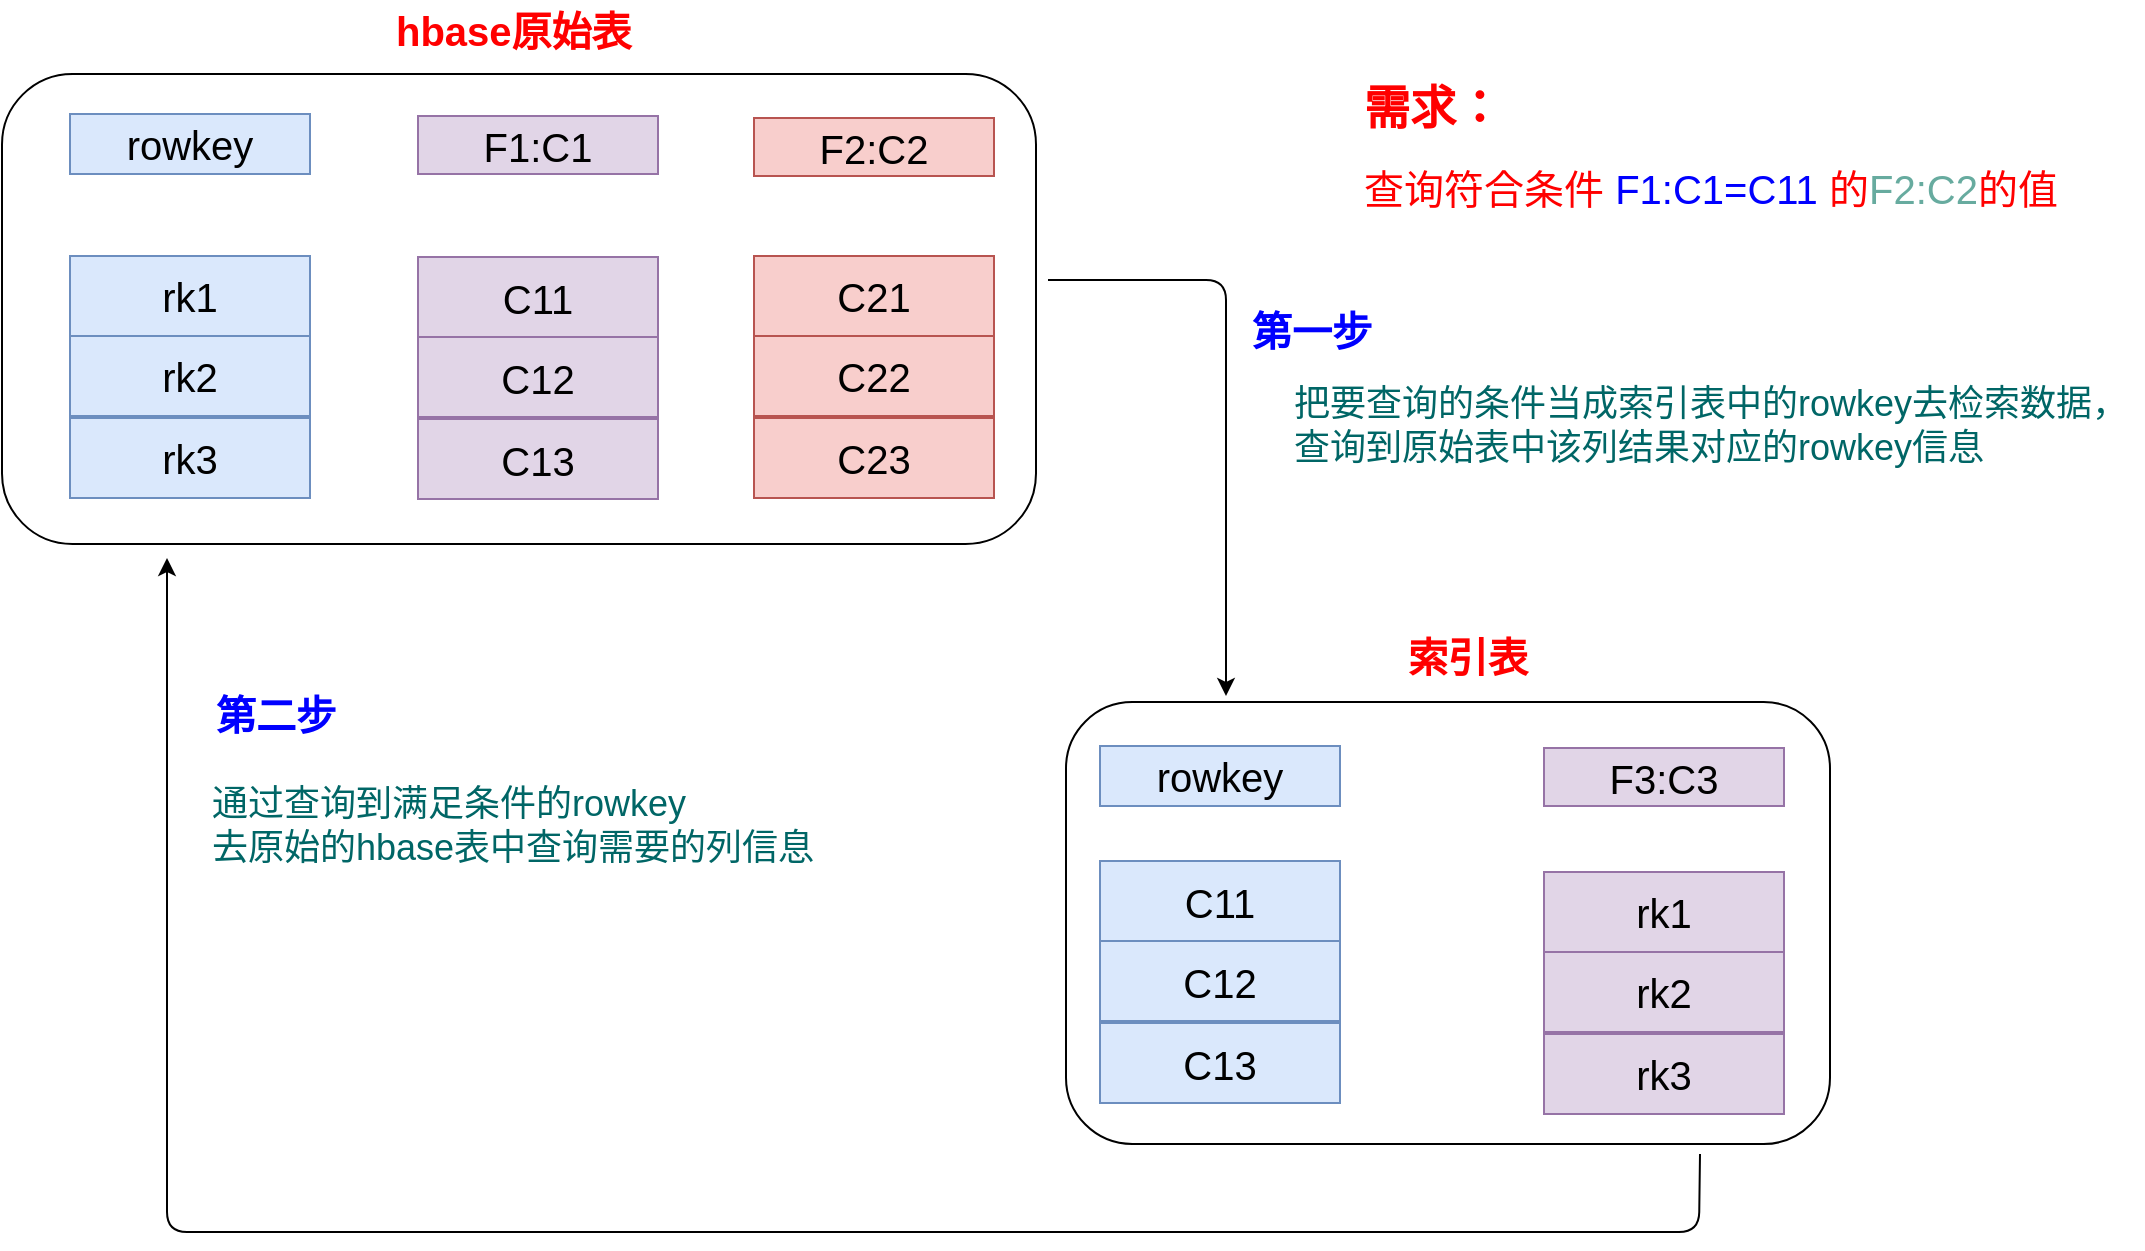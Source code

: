 <mxfile version="11.2.2" type="device" pages="1"><diagram id="qn9uBK6QnYJP4WbxRSCU" name="第 1 页"><mxGraphModel dx="2585" dy="596" grid="0" gridSize="10" guides="1" tooltips="1" connect="1" arrows="1" fold="1" page="0" pageScale="1" pageWidth="827" pageHeight="1169" math="0" shadow="0"><root><mxCell id="0"/><mxCell id="1" parent="0"/><mxCell id="2SB8PtQbXJUeNyj8VtQB-42" value="&lt;font color=&quot;#0000ff&quot; style=&quot;font-size: 20px&quot;&gt;&lt;b&gt;第一步&lt;/b&gt;&lt;/font&gt;" style="text;html=1;resizable=0;points=[];autosize=1;align=left;verticalAlign=top;spacingTop=-4;" vertex="1" parent="1"><mxGeometry x="-358.5" y="198" width="70" height="17" as="geometry"/></mxCell><mxCell id="2SB8PtQbXJUeNyj8VtQB-49" value="&lt;font style=&quot;font-size: 18px&quot; color=&quot;#006666&quot;&gt;把要查询的条件当成索引表中的rowkey去检索数据，&lt;br&gt;查询到原始表中该列结果对应的rowkey信息&lt;/font&gt;" style="text;html=1;resizable=0;points=[];autosize=1;align=left;verticalAlign=top;spacingTop=-4;" vertex="1" parent="1"><mxGeometry x="-337.5" y="235.5" width="427" height="32" as="geometry"/></mxCell><mxCell id="2SB8PtQbXJUeNyj8VtQB-53" value="" style="rounded=1;whiteSpace=wrap;html=1;" vertex="1" parent="1"><mxGeometry x="-981" y="84" width="517" height="235" as="geometry"/></mxCell><mxCell id="2SB8PtQbXJUeNyj8VtQB-55" value="&lt;font style=&quot;font-size: 20px&quot;&gt;rowkey&lt;/font&gt;" style="rounded=0;whiteSpace=wrap;html=1;fillColor=#dae8fc;strokeColor=#6c8ebf;" vertex="1" parent="1"><mxGeometry x="-947" y="104" width="120" height="30" as="geometry"/></mxCell><mxCell id="2SB8PtQbXJUeNyj8VtQB-56" value="&lt;font style=&quot;font-size: 20px&quot;&gt;rk1&lt;/font&gt;" style="rounded=0;whiteSpace=wrap;html=1;fillColor=#dae8fc;strokeColor=#6c8ebf;" vertex="1" parent="1"><mxGeometry x="-947" y="175" width="120" height="40" as="geometry"/></mxCell><mxCell id="2SB8PtQbXJUeNyj8VtQB-57" value="&lt;span style=&quot;white-space: normal&quot;&gt;&lt;font style=&quot;font-size: 20px&quot;&gt;rk2&lt;/font&gt;&lt;/span&gt;" style="rounded=0;whiteSpace=wrap;html=1;fillColor=#dae8fc;strokeColor=#6c8ebf;" vertex="1" parent="1"><mxGeometry x="-947" y="215" width="120" height="40" as="geometry"/></mxCell><mxCell id="2SB8PtQbXJUeNyj8VtQB-58" value="&lt;span style=&quot;white-space: normal&quot;&gt;&lt;font style=&quot;font-size: 20px&quot;&gt;rk3&lt;/font&gt;&lt;/span&gt;" style="rounded=0;whiteSpace=wrap;html=1;fillColor=#dae8fc;strokeColor=#6c8ebf;" vertex="1" parent="1"><mxGeometry x="-947" y="256" width="120" height="40" as="geometry"/></mxCell><mxCell id="2SB8PtQbXJUeNyj8VtQB-59" value="&lt;font style=&quot;font-size: 20px&quot;&gt;F1:C1&lt;/font&gt;" style="rounded=0;whiteSpace=wrap;html=1;fillColor=#e1d5e7;strokeColor=#9673a6;" vertex="1" parent="1"><mxGeometry x="-773" y="105" width="120" height="29" as="geometry"/></mxCell><mxCell id="2SB8PtQbXJUeNyj8VtQB-60" value="&lt;font style=&quot;font-size: 20px&quot;&gt;F2:C2&lt;/font&gt;" style="rounded=0;whiteSpace=wrap;html=1;fillColor=#f8cecc;strokeColor=#b85450;" vertex="1" parent="1"><mxGeometry x="-605" y="106" width="120" height="29" as="geometry"/></mxCell><mxCell id="2SB8PtQbXJUeNyj8VtQB-61" value="&lt;font style=&quot;font-size: 20px&quot;&gt;C11&lt;/font&gt;" style="rounded=0;whiteSpace=wrap;html=1;fillColor=#e1d5e7;strokeColor=#9673a6;" vertex="1" parent="1"><mxGeometry x="-773" y="175.5" width="120" height="40" as="geometry"/></mxCell><mxCell id="2SB8PtQbXJUeNyj8VtQB-62" value="&lt;span style=&quot;white-space: normal&quot;&gt;&lt;font style=&quot;font-size: 20px&quot;&gt;C12&lt;/font&gt;&lt;/span&gt;" style="rounded=0;whiteSpace=wrap;html=1;fillColor=#e1d5e7;strokeColor=#9673a6;" vertex="1" parent="1"><mxGeometry x="-773" y="215.5" width="120" height="40" as="geometry"/></mxCell><mxCell id="2SB8PtQbXJUeNyj8VtQB-63" value="&lt;span style=&quot;white-space: normal&quot;&gt;&lt;font style=&quot;font-size: 20px&quot;&gt;C13&lt;/font&gt;&lt;/span&gt;" style="rounded=0;whiteSpace=wrap;html=1;fillColor=#e1d5e7;strokeColor=#9673a6;" vertex="1" parent="1"><mxGeometry x="-773" y="256.5" width="120" height="40" as="geometry"/></mxCell><mxCell id="2SB8PtQbXJUeNyj8VtQB-64" value="&lt;font style=&quot;font-size: 20px&quot;&gt;C21&lt;/font&gt;" style="rounded=0;whiteSpace=wrap;html=1;fillColor=#f8cecc;strokeColor=#b85450;" vertex="1" parent="1"><mxGeometry x="-605" y="175" width="120" height="40" as="geometry"/></mxCell><mxCell id="2SB8PtQbXJUeNyj8VtQB-65" value="&lt;span style=&quot;white-space: normal&quot;&gt;&lt;font style=&quot;font-size: 20px&quot;&gt;C22&lt;/font&gt;&lt;/span&gt;" style="rounded=0;whiteSpace=wrap;html=1;fillColor=#f8cecc;strokeColor=#b85450;" vertex="1" parent="1"><mxGeometry x="-605" y="215" width="120" height="40" as="geometry"/></mxCell><mxCell id="2SB8PtQbXJUeNyj8VtQB-66" value="&lt;span style=&quot;white-space: normal&quot;&gt;&lt;font style=&quot;font-size: 20px&quot;&gt;C23&lt;/font&gt;&lt;/span&gt;" style="rounded=0;whiteSpace=wrap;html=1;fillColor=#f8cecc;strokeColor=#b85450;" vertex="1" parent="1"><mxGeometry x="-605" y="256" width="120" height="40" as="geometry"/></mxCell><mxCell id="2SB8PtQbXJUeNyj8VtQB-67" value="&lt;font style=&quot;font-size: 20px&quot; color=&quot;#ff0000&quot;&gt;&lt;b&gt;hbase原始表&lt;/b&gt;&lt;/font&gt;" style="text;html=1;resizable=0;points=[];autosize=1;align=left;verticalAlign=top;spacingTop=-4;" vertex="1" parent="1"><mxGeometry x="-786.5" y="47.5" width="128" height="17" as="geometry"/></mxCell><mxCell id="2SB8PtQbXJUeNyj8VtQB-68" value="&lt;font color=&quot;#ff0000&quot;&gt;&lt;b&gt;&lt;font style=&quot;font-size: 23px&quot;&gt;需求：&lt;/font&gt;&lt;/b&gt;&lt;br&gt;&lt;br&gt;&lt;span style=&quot;font-size: 20px&quot;&gt;查询符合条件 &lt;/span&gt;&lt;/font&gt;&lt;font style=&quot;font-size: 20px&quot; color=&quot;#0000ff&quot;&gt;F1:C1=C11&lt;/font&gt;&lt;font style=&quot;font-size: 20px&quot; color=&quot;#ff0000&quot;&gt; 的&lt;/font&gt;&lt;font style=&quot;font-size: 20px&quot; color=&quot;#67ab9f&quot;&gt;F2:C2&lt;/font&gt;&lt;font style=&quot;font-size: 20px&quot; color=&quot;#ff0000&quot;&gt;的值&lt;br&gt;&lt;/font&gt;" style="text;html=1;resizable=0;points=[];autosize=1;align=left;verticalAlign=top;spacingTop=-4;" vertex="1" parent="1"><mxGeometry x="-302.5" y="85" width="357" height="49" as="geometry"/></mxCell><mxCell id="2SB8PtQbXJUeNyj8VtQB-69" value="&lt;b&gt;&lt;font style=&quot;font-size: 20px&quot; color=&quot;#0000ff&quot;&gt;第二步&lt;/font&gt;&lt;/b&gt;" style="text;html=1;resizable=0;points=[];autosize=1;align=left;verticalAlign=top;spacingTop=-4;" vertex="1" parent="1"><mxGeometry x="-876.5" y="389.5" width="70" height="17" as="geometry"/></mxCell><mxCell id="2SB8PtQbXJUeNyj8VtQB-70" value="&lt;font style=&quot;font-size: 18px&quot; color=&quot;#006666&quot;&gt;通过查询到满足条件的rowkey&lt;br&gt;去原始的hbase表中查询需要的列信息&lt;/font&gt;" style="text;html=1;resizable=0;points=[];autosize=1;align=left;verticalAlign=top;spacingTop=-4;" vertex="1" parent="1"><mxGeometry x="-878" y="435.5" width="311" height="32" as="geometry"/></mxCell><mxCell id="2SB8PtQbXJUeNyj8VtQB-71" value="" style="endArrow=classic;html=1;" edge="1" parent="1"><mxGeometry width="50" height="50" relative="1" as="geometry"><mxPoint x="-132" y="624" as="sourcePoint"/><mxPoint x="-898.5" y="326" as="targetPoint"/><Array as="points"><mxPoint x="-132.5" y="663"/><mxPoint x="-898.5" y="663"/></Array></mxGeometry></mxCell><mxCell id="2SB8PtQbXJUeNyj8VtQB-80" value="" style="rounded=1;whiteSpace=wrap;html=1;" vertex="1" parent="1"><mxGeometry x="-449" y="398" width="382" height="221" as="geometry"/></mxCell><mxCell id="2SB8PtQbXJUeNyj8VtQB-81" value="&lt;font style=&quot;font-size: 20px&quot;&gt;rowkey&lt;/font&gt;" style="rounded=0;whiteSpace=wrap;html=1;fillColor=#dae8fc;strokeColor=#6c8ebf;" vertex="1" parent="1"><mxGeometry x="-432" y="420" width="120" height="30" as="geometry"/></mxCell><mxCell id="2SB8PtQbXJUeNyj8VtQB-82" value="&lt;font style=&quot;font-size: 20px&quot;&gt;C11&lt;/font&gt;" style="rounded=0;whiteSpace=wrap;html=1;fillColor=#dae8fc;strokeColor=#6c8ebf;" vertex="1" parent="1"><mxGeometry x="-432" y="477.5" width="120" height="40" as="geometry"/></mxCell><mxCell id="2SB8PtQbXJUeNyj8VtQB-83" value="&lt;span style=&quot;font-size: 20px&quot;&gt;C12&lt;/span&gt;" style="rounded=0;whiteSpace=wrap;html=1;fillColor=#dae8fc;strokeColor=#6c8ebf;" vertex="1" parent="1"><mxGeometry x="-432" y="517.5" width="120" height="40" as="geometry"/></mxCell><mxCell id="2SB8PtQbXJUeNyj8VtQB-84" value="&lt;span style=&quot;white-space: normal&quot;&gt;&lt;font style=&quot;font-size: 20px&quot;&gt;C13&lt;/font&gt;&lt;/span&gt;" style="rounded=0;whiteSpace=wrap;html=1;fillColor=#dae8fc;strokeColor=#6c8ebf;" vertex="1" parent="1"><mxGeometry x="-432" y="558.5" width="120" height="40" as="geometry"/></mxCell><mxCell id="2SB8PtQbXJUeNyj8VtQB-85" value="&lt;font style=&quot;font-size: 20px&quot;&gt;F3:C3&lt;/font&gt;" style="rounded=0;whiteSpace=wrap;html=1;fillColor=#e1d5e7;strokeColor=#9673a6;" vertex="1" parent="1"><mxGeometry x="-210" y="421" width="120" height="29" as="geometry"/></mxCell><mxCell id="2SB8PtQbXJUeNyj8VtQB-86" value="&lt;span style=&quot;font-size: 20px&quot;&gt;rk1&lt;/span&gt;" style="rounded=0;whiteSpace=wrap;html=1;fillColor=#e1d5e7;strokeColor=#9673a6;" vertex="1" parent="1"><mxGeometry x="-210" y="483" width="120" height="40" as="geometry"/></mxCell><mxCell id="2SB8PtQbXJUeNyj8VtQB-87" value="&lt;span style=&quot;white-space: normal&quot;&gt;&lt;font style=&quot;font-size: 20px&quot;&gt;rk2&lt;/font&gt;&lt;/span&gt;" style="rounded=0;whiteSpace=wrap;html=1;fillColor=#e1d5e7;strokeColor=#9673a6;" vertex="1" parent="1"><mxGeometry x="-210" y="523" width="120" height="40" as="geometry"/></mxCell><mxCell id="2SB8PtQbXJUeNyj8VtQB-88" value="&lt;span style=&quot;white-space: normal&quot;&gt;&lt;font style=&quot;font-size: 20px&quot;&gt;rk3&lt;/font&gt;&lt;/span&gt;" style="rounded=0;whiteSpace=wrap;html=1;fillColor=#e1d5e7;strokeColor=#9673a6;" vertex="1" parent="1"><mxGeometry x="-210" y="564" width="120" height="40" as="geometry"/></mxCell><mxCell id="2SB8PtQbXJUeNyj8VtQB-89" value="&lt;font color=&quot;#ff0000&quot; size=&quot;1&quot;&gt;&lt;b style=&quot;font-size: 20px&quot;&gt;索引表&lt;/b&gt;&lt;/font&gt;" style="text;html=1;resizable=0;points=[];autosize=1;align=left;verticalAlign=top;spacingTop=-4;" vertex="1" parent="1"><mxGeometry x="-280" y="360.5" width="70" height="17" as="geometry"/></mxCell><mxCell id="2SB8PtQbXJUeNyj8VtQB-90" value="" style="endArrow=classic;html=1;" edge="1" parent="1"><mxGeometry width="50" height="50" relative="1" as="geometry"><mxPoint x="-458" y="187" as="sourcePoint"/><mxPoint x="-369" y="395" as="targetPoint"/><Array as="points"><mxPoint x="-369" y="187"/></Array></mxGeometry></mxCell></root></mxGraphModel></diagram></mxfile>